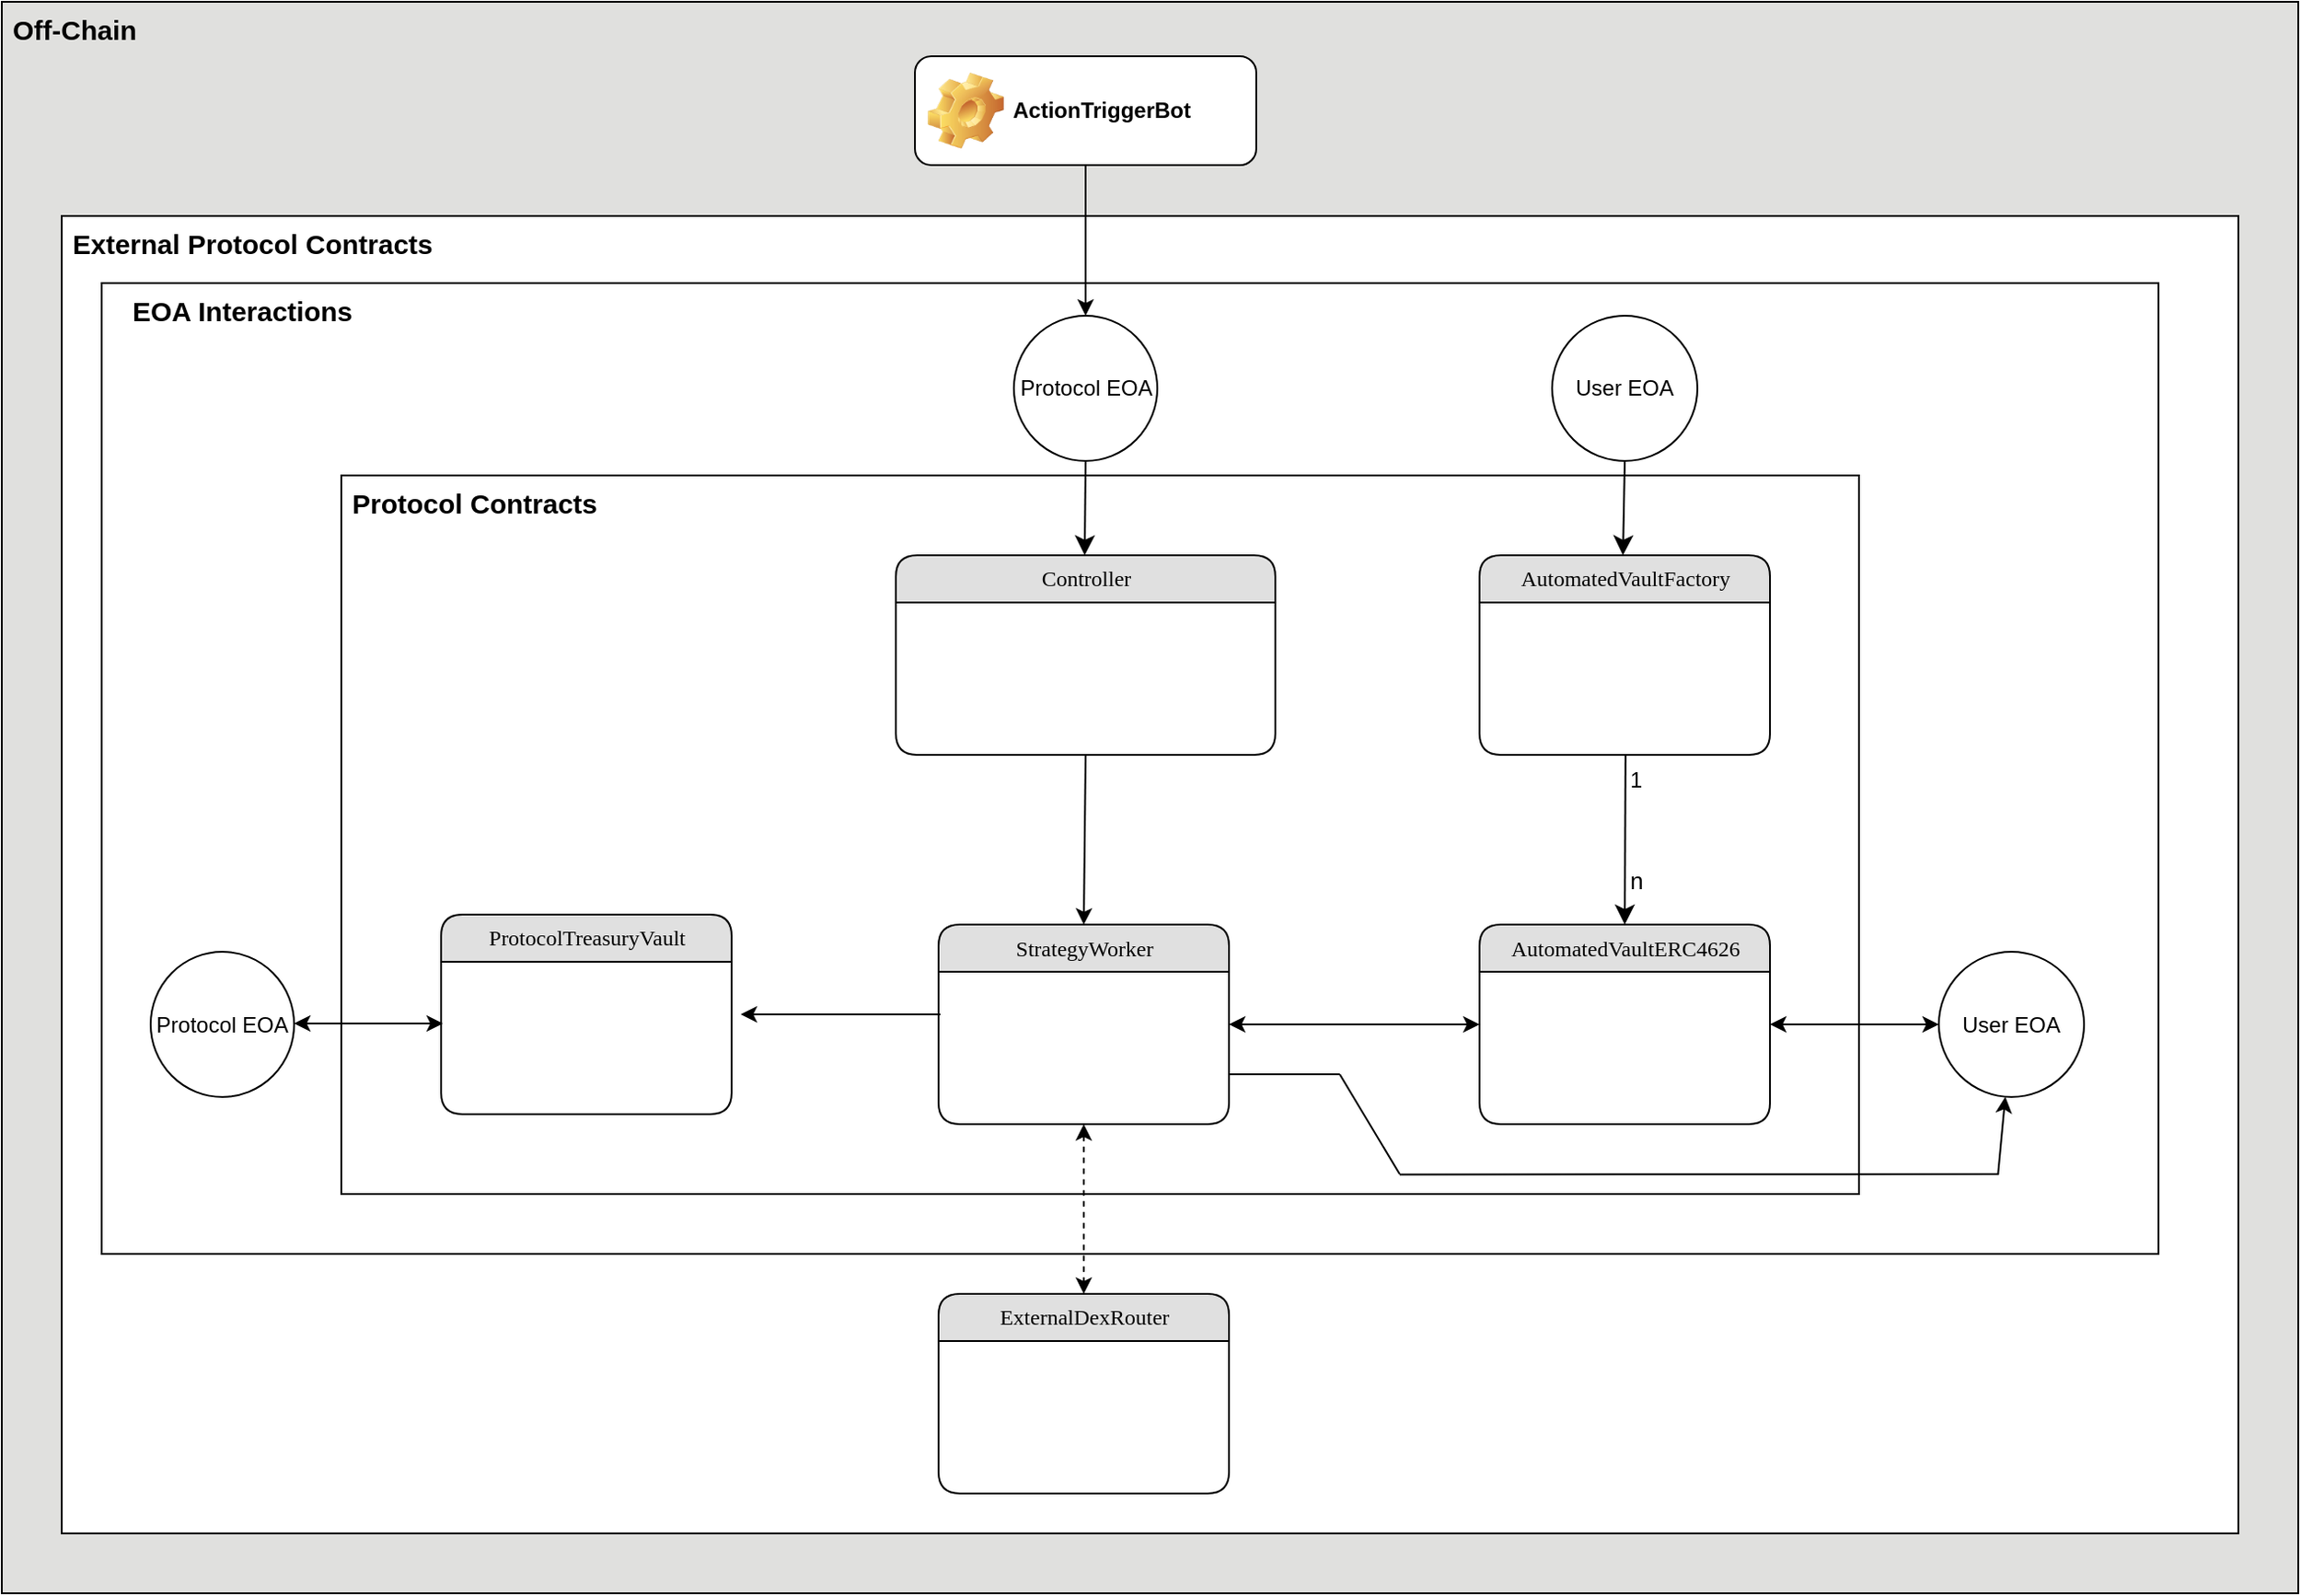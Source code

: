 <mxfile version="21.7.0" type="device">
  <diagram name="Page-1" id="b520641d-4fe3-3701-9064-5fc419738815">
    <mxGraphModel dx="1872" dy="2156" grid="1" gridSize="11" guides="1" tooltips="1" connect="1" arrows="1" fold="1" page="1" pageScale="1" pageWidth="1654" pageHeight="1169" background="none" math="0" shadow="0">
      <root>
        <mxCell id="0" />
        <mxCell id="1" parent="0" />
        <mxCell id="byzspxksrCd8A4GHxwi9-51" value="" style="rounded=0;whiteSpace=wrap;html=1;fillColor=#E0E0DE;" parent="1" vertex="1">
          <mxGeometry x="242" y="-327" width="1265" height="877" as="geometry" />
        </mxCell>
        <mxCell id="byzspxksrCd8A4GHxwi9-53" value="" style="rounded=0;whiteSpace=wrap;html=1;" parent="1" vertex="1">
          <mxGeometry x="275" y="-209" width="1199" height="726" as="geometry" />
        </mxCell>
        <mxCell id="byzspxksrCd8A4GHxwi9-52" value="" style="rounded=0;whiteSpace=wrap;html=1;" parent="1" vertex="1">
          <mxGeometry x="297" y="-172" width="1133" height="535" as="geometry" />
        </mxCell>
        <mxCell id="byzspxksrCd8A4GHxwi9-50" value="" style="rounded=0;whiteSpace=wrap;html=1;" parent="1" vertex="1">
          <mxGeometry x="429" y="-66" width="836" height="396" as="geometry" />
        </mxCell>
        <mxCell id="byzspxksrCd8A4GHxwi9-5" value="User EOA" style="ellipse;whiteSpace=wrap;html=1;aspect=fixed;" parent="1" vertex="1">
          <mxGeometry x="1096" y="-154" width="80" height="80" as="geometry" />
        </mxCell>
        <mxCell id="byzspxksrCd8A4GHxwi9-6" style="edgeStyle=none;html=1;labelBackgroundColor=none;startFill=0;startSize=8;endFill=1;endSize=8;fontFamily=Verdana;fontSize=12;exitX=0.5;exitY=1;exitDx=0;exitDy=0;" parent="1" source="byzspxksrCd8A4GHxwi9-5" edge="1">
          <mxGeometry relative="1" as="geometry">
            <mxPoint x="1135.41" y="36" as="sourcePoint" />
            <mxPoint x="1135" y="-22" as="targetPoint" />
          </mxGeometry>
        </mxCell>
        <mxCell id="byzspxksrCd8A4GHxwi9-7" value="AutomatedVaultERC4626" style="swimlane;html=1;fontStyle=0;childLayout=stackLayout;horizontal=1;startSize=26;fillColor=#e0e0e0;horizontalStack=0;resizeParent=1;resizeLast=0;collapsible=1;marginBottom=0;swimlaneFillColor=#ffffff;align=center;rounded=1;shadow=0;comic=0;labelBackgroundColor=none;strokeWidth=1;fontFamily=Verdana;fontSize=12" parent="1" vertex="1">
          <mxGeometry x="1056" y="181.5" width="160" height="110" as="geometry" />
        </mxCell>
        <mxCell id="byzspxksrCd8A4GHxwi9-13" style="edgeStyle=none;html=1;labelBackgroundColor=none;startFill=0;startSize=8;endFill=1;endSize=8;fontFamily=Verdana;fontSize=12;exitX=0.5;exitY=1;exitDx=0;exitDy=0;entryX=0.5;entryY=0;entryDx=0;entryDy=0;" parent="1" target="byzspxksrCd8A4GHxwi9-7" edge="1">
          <mxGeometry relative="1" as="geometry">
            <mxPoint x="1136.41" y="88" as="sourcePoint" />
            <mxPoint x="1135.41" y="140" as="targetPoint" />
          </mxGeometry>
        </mxCell>
        <mxCell id="byzspxksrCd8A4GHxwi9-14" value="AutomatedVaultFactory" style="swimlane;html=1;fontStyle=0;childLayout=stackLayout;horizontal=1;startSize=26;fillColor=#e0e0e0;horizontalStack=0;resizeParent=1;resizeLast=0;collapsible=1;marginBottom=0;swimlaneFillColor=#ffffff;align=center;rounded=1;shadow=0;comic=0;labelBackgroundColor=none;strokeWidth=1;fontFamily=Verdana;fontSize=12" parent="1" vertex="1">
          <mxGeometry x="1056" y="-22" width="160" height="110" as="geometry" />
        </mxCell>
        <mxCell id="byzspxksrCd8A4GHxwi9-15" value="&lt;font style=&quot;font-size: 12px;&quot;&gt;1&lt;/font&gt;" style="text;html=1;strokeColor=none;fillColor=none;spacingLeft=4;spacingRight=4;whiteSpace=wrap;overflow=hidden;rotatable=0;points=[[0,0.5],[1,0.5]];portConstraint=eastwest;fontSize=12;" parent="1" vertex="1">
          <mxGeometry x="1133" y="88" width="22" height="22" as="geometry" />
        </mxCell>
        <mxCell id="byzspxksrCd8A4GHxwi9-16" value="&lt;font style=&quot;font-size: 13px;&quot;&gt;n&lt;/font&gt;" style="text;html=1;strokeColor=none;fillColor=none;spacingLeft=4;spacingRight=4;whiteSpace=wrap;overflow=hidden;rotatable=0;points=[[0,0.5],[1,0.5]];portConstraint=eastwest;fontSize=13;" parent="1" vertex="1">
          <mxGeometry x="1133" y="143" width="22" height="22" as="geometry" />
        </mxCell>
        <mxCell id="byzspxksrCd8A4GHxwi9-18" value="User EOA" style="ellipse;whiteSpace=wrap;html=1;aspect=fixed;" parent="1" vertex="1">
          <mxGeometry x="1309" y="196.5" width="80" height="80" as="geometry" />
        </mxCell>
        <mxCell id="byzspxksrCd8A4GHxwi9-20" value="" style="endArrow=classic;startArrow=classic;html=1;rounded=0;exitX=1;exitY=0.5;exitDx=0;exitDy=0;entryX=0;entryY=0.5;entryDx=0;entryDy=0;" parent="1" source="byzspxksrCd8A4GHxwi9-7" target="byzspxksrCd8A4GHxwi9-18" edge="1">
          <mxGeometry width="50" height="50" relative="1" as="geometry">
            <mxPoint x="946" y="116" as="sourcePoint" />
            <mxPoint x="996" y="66" as="targetPoint" />
          </mxGeometry>
        </mxCell>
        <mxCell id="byzspxksrCd8A4GHxwi9-22" value="StrategyWorker" style="swimlane;html=1;fontStyle=0;childLayout=stackLayout;horizontal=1;startSize=26;fillColor=#e0e0e0;horizontalStack=0;resizeParent=1;resizeLast=0;collapsible=1;marginBottom=0;swimlaneFillColor=#ffffff;align=center;rounded=1;shadow=0;comic=0;labelBackgroundColor=none;strokeWidth=1;fontFamily=Verdana;fontSize=12" parent="1" vertex="1">
          <mxGeometry x="758" y="181.5" width="160" height="110" as="geometry" />
        </mxCell>
        <mxCell id="byzspxksrCd8A4GHxwi9-26" value="Controller" style="swimlane;html=1;fontStyle=0;childLayout=stackLayout;horizontal=1;startSize=26;fillColor=#e0e0e0;horizontalStack=0;resizeParent=1;resizeLast=0;collapsible=1;marginBottom=0;swimlaneFillColor=#ffffff;align=center;rounded=1;shadow=0;comic=0;labelBackgroundColor=none;strokeWidth=1;fontFamily=Verdana;fontSize=12" parent="1" vertex="1">
          <mxGeometry x="734.5" y="-22" width="209" height="110" as="geometry" />
        </mxCell>
        <mxCell id="byzspxksrCd8A4GHxwi9-30" value="ExternalDexRouter" style="swimlane;html=1;fontStyle=0;childLayout=stackLayout;horizontal=1;startSize=26;fillColor=#e0e0e0;horizontalStack=0;resizeParent=1;resizeLast=0;collapsible=1;marginBottom=0;swimlaneFillColor=#ffffff;align=center;rounded=1;shadow=0;comic=0;labelBackgroundColor=none;strokeWidth=1;fontFamily=Verdana;fontSize=12" parent="1" vertex="1">
          <mxGeometry x="758" y="385" width="160" height="110" as="geometry" />
        </mxCell>
        <mxCell id="byzspxksrCd8A4GHxwi9-34" value="ProtocolTreasuryVault" style="swimlane;html=1;fontStyle=0;childLayout=stackLayout;horizontal=1;startSize=26;fillColor=#e0e0e0;horizontalStack=0;resizeParent=1;resizeLast=0;collapsible=1;marginBottom=0;swimlaneFillColor=#ffffff;align=center;rounded=1;shadow=0;comic=0;labelBackgroundColor=none;strokeWidth=1;fontFamily=Verdana;fontSize=12" parent="1" vertex="1">
          <mxGeometry x="484" y="176" width="160" height="110" as="geometry" />
        </mxCell>
        <mxCell id="byzspxksrCd8A4GHxwi9-38" value="" style="endArrow=classic;startArrow=classic;html=1;rounded=0;exitX=1;exitY=0.5;exitDx=0;exitDy=0;entryX=0;entryY=0.5;entryDx=0;entryDy=0;" parent="1" source="byzspxksrCd8A4GHxwi9-22" target="byzspxksrCd8A4GHxwi9-7" edge="1">
          <mxGeometry width="50" height="50" relative="1" as="geometry">
            <mxPoint x="935" y="193" as="sourcePoint" />
            <mxPoint x="985" y="143" as="targetPoint" />
          </mxGeometry>
        </mxCell>
        <mxCell id="byzspxksrCd8A4GHxwi9-43" value="Protocol EOA" style="ellipse;whiteSpace=wrap;html=1;aspect=fixed;" parent="1" vertex="1">
          <mxGeometry x="799.5" y="-154" width="79" height="80" as="geometry" />
        </mxCell>
        <mxCell id="byzspxksrCd8A4GHxwi9-44" style="edgeStyle=none;html=1;labelBackgroundColor=none;startFill=0;startSize=8;endFill=1;endSize=8;fontFamily=Verdana;fontSize=12;exitX=0.5;exitY=1;exitDx=0;exitDy=0;" parent="1" source="byzspxksrCd8A4GHxwi9-43" edge="1">
          <mxGeometry relative="1" as="geometry">
            <mxPoint x="838.91" y="36" as="sourcePoint" />
            <mxPoint x="838.5" y="-22" as="targetPoint" />
          </mxGeometry>
        </mxCell>
        <mxCell id="byzspxksrCd8A4GHxwi9-45" value="" style="endArrow=classic;html=1;rounded=0;entryX=0.5;entryY=0;entryDx=0;entryDy=0;exitX=0.5;exitY=1;exitDx=0;exitDy=0;" parent="1" source="byzspxksrCd8A4GHxwi9-26" target="byzspxksrCd8A4GHxwi9-22" edge="1">
          <mxGeometry width="50" height="50" relative="1" as="geometry">
            <mxPoint x="825" y="88" as="sourcePoint" />
            <mxPoint x="985" y="110" as="targetPoint" />
          </mxGeometry>
        </mxCell>
        <mxCell id="byzspxksrCd8A4GHxwi9-46" value="" style="endArrow=classic;html=1;rounded=0;" parent="1" edge="1">
          <mxGeometry width="50" height="50" relative="1" as="geometry">
            <mxPoint x="759" y="231" as="sourcePoint" />
            <mxPoint x="649" y="231" as="targetPoint" />
          </mxGeometry>
        </mxCell>
        <mxCell id="byzspxksrCd8A4GHxwi9-47" value="" style="endArrow=classic;startArrow=classic;html=1;rounded=0;dashed=1;entryX=0.5;entryY=0;entryDx=0;entryDy=0;exitX=0.5;exitY=1;exitDx=0;exitDy=0;" parent="1" source="byzspxksrCd8A4GHxwi9-22" target="byzspxksrCd8A4GHxwi9-30" edge="1">
          <mxGeometry width="50" height="50" relative="1" as="geometry">
            <mxPoint x="836" y="308" as="sourcePoint" />
            <mxPoint x="838" y="374" as="targetPoint" />
          </mxGeometry>
        </mxCell>
        <mxCell id="byzspxksrCd8A4GHxwi9-48" value="ActionTriggerBot" style="label;whiteSpace=wrap;html=1;image=img/clipart/Gear_128x128.png" parent="1" vertex="1">
          <mxGeometry x="745" y="-297" width="188" height="60" as="geometry" />
        </mxCell>
        <mxCell id="byzspxksrCd8A4GHxwi9-49" value="" style="endArrow=classic;html=1;rounded=0;exitX=0.5;exitY=1;exitDx=0;exitDy=0;entryX=0.5;entryY=0;entryDx=0;entryDy=0;" parent="1" source="byzspxksrCd8A4GHxwi9-48" target="byzspxksrCd8A4GHxwi9-43" edge="1">
          <mxGeometry width="50" height="50" relative="1" as="geometry">
            <mxPoint x="935" y="28" as="sourcePoint" />
            <mxPoint x="985" y="-22" as="targetPoint" />
          </mxGeometry>
        </mxCell>
        <mxCell id="byzspxksrCd8A4GHxwi9-54" value="&lt;font style=&quot;font-size: 15px;&quot;&gt;Off-Chain&lt;/font&gt;" style="text;html=1;strokeColor=none;fillColor=none;spacingLeft=4;spacingRight=4;whiteSpace=wrap;overflow=hidden;rotatable=0;points=[[0,0.5],[1,0.5]];portConstraint=eastwest;fontSize=15;fontStyle=1" parent="1" vertex="1">
          <mxGeometry x="242" y="-327" width="121" height="33" as="geometry" />
        </mxCell>
        <mxCell id="byzspxksrCd8A4GHxwi9-55" value="&lt;font style=&quot;font-size: 15px;&quot;&gt;External Protocol Contracts&lt;/font&gt;" style="text;html=1;strokeColor=none;fillColor=none;spacingLeft=4;spacingRight=4;whiteSpace=wrap;overflow=hidden;rotatable=0;points=[[0,0.5],[1,0.5]];portConstraint=eastwest;fontSize=15;fontStyle=1" parent="1" vertex="1">
          <mxGeometry x="275" y="-209" width="231" height="33" as="geometry" />
        </mxCell>
        <mxCell id="byzspxksrCd8A4GHxwi9-56" value="&lt;font style=&quot;font-size: 15px;&quot;&gt;EOA Interactions&lt;/font&gt;" style="text;html=1;strokeColor=none;fillColor=none;spacingLeft=4;spacingRight=4;whiteSpace=wrap;overflow=hidden;rotatable=0;points=[[0,0.5],[1,0.5]];portConstraint=eastwest;fontSize=15;fontStyle=1" parent="1" vertex="1">
          <mxGeometry x="308" y="-172" width="231" height="33" as="geometry" />
        </mxCell>
        <mxCell id="byzspxksrCd8A4GHxwi9-57" value="&lt;font style=&quot;font-size: 15px;&quot;&gt;Protocol Contracts&lt;/font&gt;" style="text;html=1;strokeColor=none;fillColor=none;spacingLeft=4;spacingRight=4;whiteSpace=wrap;overflow=hidden;rotatable=0;points=[[0,0.5],[1,0.5]];portConstraint=eastwest;fontSize=15;fontStyle=1" parent="1" vertex="1">
          <mxGeometry x="429" y="-66" width="231" height="33" as="geometry" />
        </mxCell>
        <mxCell id="t4ZX40rrtwbt4coiygym-1" value="Protocol EOA" style="ellipse;whiteSpace=wrap;html=1;aspect=fixed;" parent="1" vertex="1">
          <mxGeometry x="324" y="196.5" width="79" height="80" as="geometry" />
        </mxCell>
        <mxCell id="t4ZX40rrtwbt4coiygym-2" value="" style="endArrow=classic;startArrow=classic;html=1;rounded=0;exitX=1;exitY=0.5;exitDx=0;exitDy=0;entryX=0;entryY=0.5;entryDx=0;entryDy=0;" parent="1" edge="1">
          <mxGeometry width="50" height="50" relative="1" as="geometry">
            <mxPoint x="403" y="236" as="sourcePoint" />
            <mxPoint x="485" y="236" as="targetPoint" />
          </mxGeometry>
        </mxCell>
        <mxCell id="2Bs2pCo_Wtoiy8jxE3Da-3" value="" style="endArrow=none;html=1;rounded=0;exitX=1;exitY=0.75;exitDx=0;exitDy=0;" edge="1" parent="1" source="byzspxksrCd8A4GHxwi9-22">
          <mxGeometry width="50" height="50" relative="1" as="geometry">
            <mxPoint x="924" y="314" as="sourcePoint" />
            <mxPoint x="979" y="264" as="targetPoint" />
          </mxGeometry>
        </mxCell>
        <mxCell id="2Bs2pCo_Wtoiy8jxE3Da-4" value="" style="endArrow=none;html=1;rounded=0;exitX=1;exitY=0.75;exitDx=0;exitDy=0;" edge="1" parent="1">
          <mxGeometry width="50" height="50" relative="1" as="geometry">
            <mxPoint x="979" y="264" as="sourcePoint" />
            <mxPoint x="1012" y="319" as="targetPoint" />
          </mxGeometry>
        </mxCell>
        <mxCell id="2Bs2pCo_Wtoiy8jxE3Da-9" value="" style="endArrow=none;html=1;rounded=0;entryX=0.945;entryY=0.917;entryDx=0;entryDy=0;entryPerimeter=0;" edge="1" parent="1">
          <mxGeometry width="50" height="50" relative="1" as="geometry">
            <mxPoint x="1012" y="319.26" as="sourcePoint" />
            <mxPoint x="1342.055" y="319.002" as="targetPoint" />
          </mxGeometry>
        </mxCell>
        <mxCell id="2Bs2pCo_Wtoiy8jxE3Da-10" value="" style="endArrow=classic;html=1;rounded=0;exitX=0.922;exitY=0.918;exitDx=0;exitDy=0;exitPerimeter=0;" edge="1" parent="1" source="byzspxksrCd8A4GHxwi9-52" target="byzspxksrCd8A4GHxwi9-18">
          <mxGeometry width="50" height="50" relative="1" as="geometry">
            <mxPoint x="1364" y="330" as="sourcePoint" />
            <mxPoint x="1414" y="280" as="targetPoint" />
          </mxGeometry>
        </mxCell>
      </root>
    </mxGraphModel>
  </diagram>
</mxfile>
